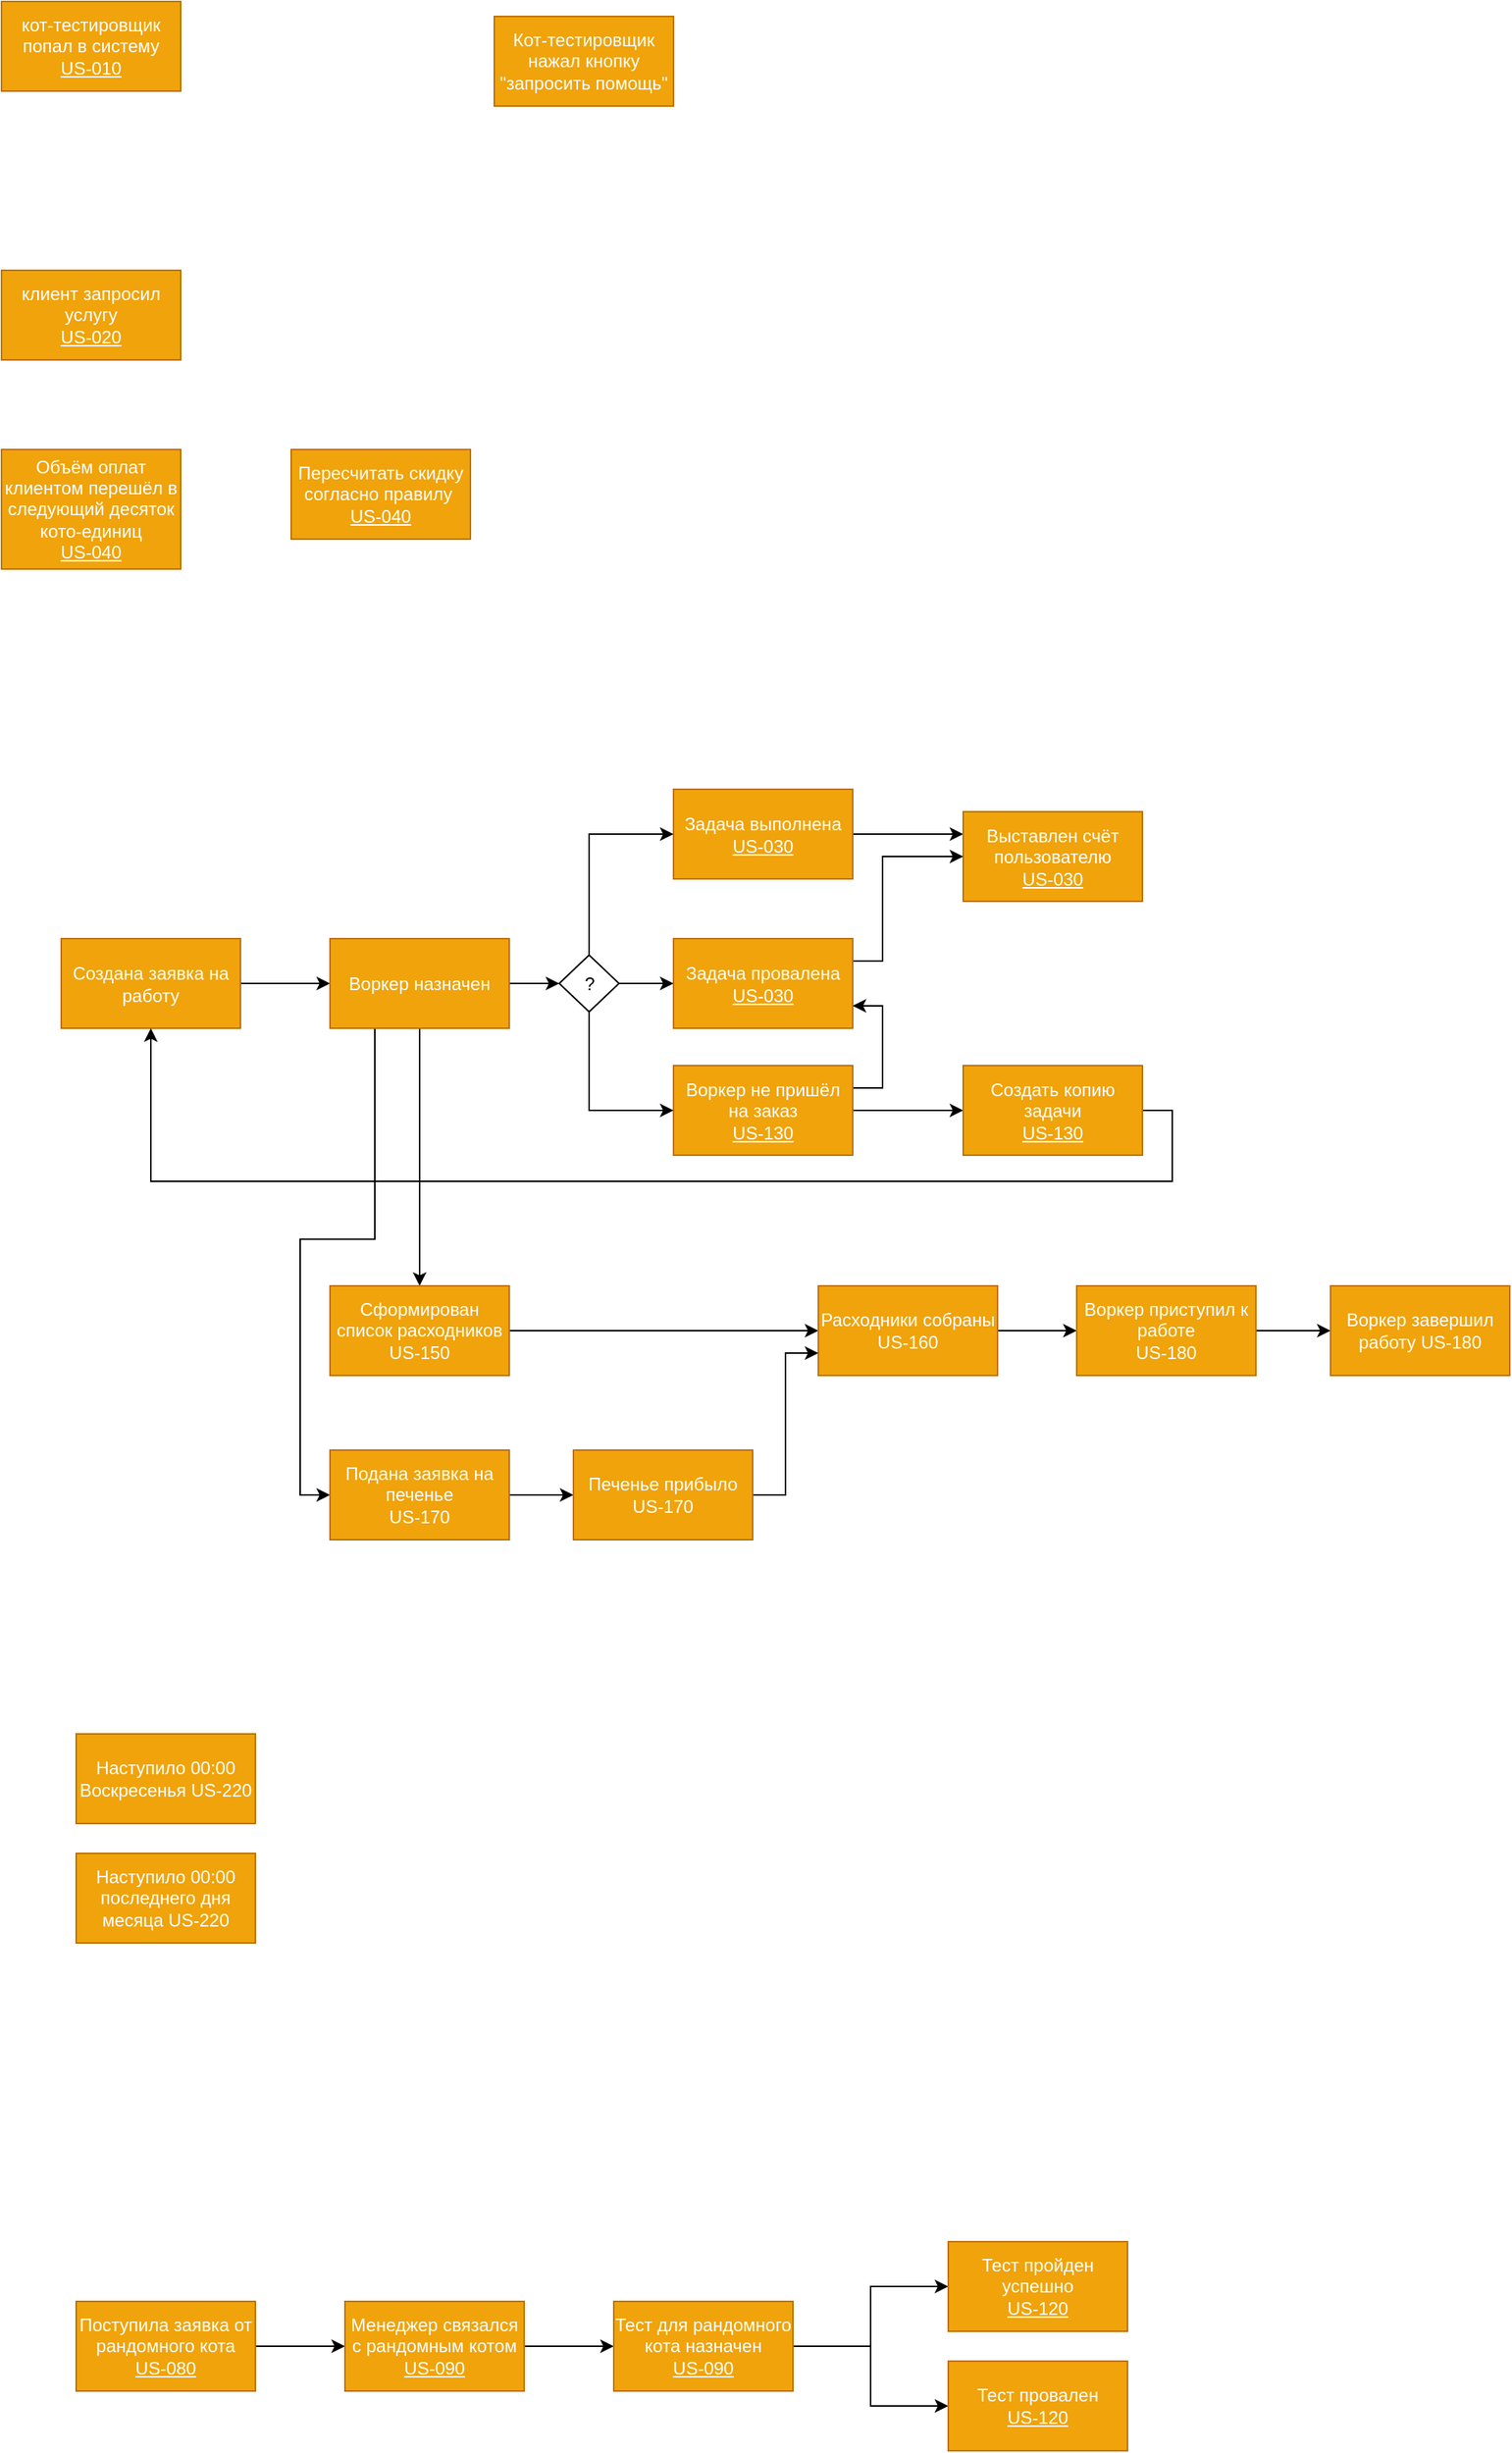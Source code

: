 <mxfile version="21.3.2" type="device">
  <diagram id="d3xwrjJmMlI8IsP-cI8p" name="Page-1">
    <mxGraphModel dx="1562" dy="861" grid="1" gridSize="10" guides="1" tooltips="1" connect="1" arrows="1" fold="1" page="1" pageScale="1" pageWidth="827" pageHeight="1169" math="0" shadow="0">
      <root>
        <mxCell id="0" />
        <mxCell id="1" parent="0" />
        <mxCell id="OSCMjye8fPy7Yy5Lh9Bj-1" value="кот-тестировщик попал в систему&lt;br&gt;&lt;u&gt;US-010&lt;/u&gt;" style="rounded=0;whiteSpace=wrap;html=1;fillColor=#f0a30a;strokeColor=#BD7000;fontColor=#ffffff;" vertex="1" parent="1">
          <mxGeometry x="40" y="130" width="120" height="60" as="geometry" />
        </mxCell>
        <mxCell id="OSCMjye8fPy7Yy5Lh9Bj-2" value="Кот-тестировщик нажал кнопку &quot;запросить помощь&quot;" style="rounded=0;whiteSpace=wrap;html=1;fillColor=#f0a30a;strokeColor=#BD7000;fontColor=#ffffff;" vertex="1" parent="1">
          <mxGeometry x="370" y="140" width="120" height="60" as="geometry" />
        </mxCell>
        <mxCell id="OSCMjye8fPy7Yy5Lh9Bj-3" value="клиент запросил услугу&lt;br&gt;&lt;u&gt;US-020&lt;/u&gt;" style="rounded=0;whiteSpace=wrap;html=1;fillColor=#f0a30a;strokeColor=#BD7000;fontColor=#ffffff;" vertex="1" parent="1">
          <mxGeometry x="40" y="310" width="120" height="60" as="geometry" />
        </mxCell>
        <mxCell id="OSCMjye8fPy7Yy5Lh9Bj-6" value="" style="edgeStyle=orthogonalEdgeStyle;rounded=0;orthogonalLoop=1;jettySize=auto;html=1;entryX=0;entryY=0.25;entryDx=0;entryDy=0;" edge="1" parent="1" source="OSCMjye8fPy7Yy5Lh9Bj-4" target="OSCMjye8fPy7Yy5Lh9Bj-5">
          <mxGeometry relative="1" as="geometry" />
        </mxCell>
        <mxCell id="OSCMjye8fPy7Yy5Lh9Bj-4" value="Задача выполнена&lt;br&gt;&lt;u&gt;US-030&lt;/u&gt;" style="rounded=0;whiteSpace=wrap;html=1;fillColor=#f0a30a;strokeColor=#BD7000;fontColor=#ffffff;" vertex="1" parent="1">
          <mxGeometry x="490" y="657.5" width="120" height="60" as="geometry" />
        </mxCell>
        <mxCell id="OSCMjye8fPy7Yy5Lh9Bj-5" value="Выставлен счёт пользователю&lt;br&gt;&lt;u&gt;US-030&lt;/u&gt;" style="rounded=0;whiteSpace=wrap;html=1;fillColor=#f0a30a;strokeColor=#BD7000;fontColor=#ffffff;" vertex="1" parent="1">
          <mxGeometry x="684" y="672.5" width="120" height="60" as="geometry" />
        </mxCell>
        <mxCell id="OSCMjye8fPy7Yy5Lh9Bj-8" style="edgeStyle=orthogonalEdgeStyle;rounded=0;orthogonalLoop=1;jettySize=auto;html=1;exitX=1;exitY=0.25;exitDx=0;exitDy=0;entryX=0;entryY=0.5;entryDx=0;entryDy=0;" edge="1" parent="1" source="OSCMjye8fPy7Yy5Lh9Bj-7" target="OSCMjye8fPy7Yy5Lh9Bj-5">
          <mxGeometry relative="1" as="geometry">
            <Array as="points">
              <mxPoint x="630" y="773" />
              <mxPoint x="630" y="703" />
            </Array>
          </mxGeometry>
        </mxCell>
        <mxCell id="OSCMjye8fPy7Yy5Lh9Bj-7" value="Задача провалена&lt;br&gt;&lt;u&gt;US-030&lt;/u&gt;" style="rounded=0;whiteSpace=wrap;html=1;fillColor=#f0a30a;strokeColor=#BD7000;fontColor=#ffffff;" vertex="1" parent="1">
          <mxGeometry x="490" y="757.5" width="120" height="60" as="geometry" />
        </mxCell>
        <mxCell id="OSCMjye8fPy7Yy5Lh9Bj-9" value="Объём оплат клиентом перешёл в следующий десяток кото-единиц&lt;br&gt;&lt;u&gt;US-040&lt;/u&gt;" style="rounded=0;whiteSpace=wrap;html=1;fillColor=#f0a30a;strokeColor=#BD7000;fontColor=#ffffff;" vertex="1" parent="1">
          <mxGeometry x="40" y="430" width="120" height="80" as="geometry" />
        </mxCell>
        <mxCell id="OSCMjye8fPy7Yy5Lh9Bj-12" value="Пересчитать скидку согласно правилу&amp;nbsp;&lt;br&gt;&lt;u&gt;US-040&lt;/u&gt;" style="rounded=0;whiteSpace=wrap;html=1;fillColor=#f0a30a;strokeColor=#BD7000;fontColor=#ffffff;" vertex="1" parent="1">
          <mxGeometry x="234" y="430" width="120" height="60" as="geometry" />
        </mxCell>
        <mxCell id="OSCMjye8fPy7Yy5Lh9Bj-15" value="" style="edgeStyle=orthogonalEdgeStyle;rounded=0;orthogonalLoop=1;jettySize=auto;html=1;" edge="1" parent="1" source="OSCMjye8fPy7Yy5Lh9Bj-13" target="OSCMjye8fPy7Yy5Lh9Bj-14">
          <mxGeometry relative="1" as="geometry" />
        </mxCell>
        <mxCell id="OSCMjye8fPy7Yy5Lh9Bj-13" value="Создана заявка на работу" style="rounded=0;whiteSpace=wrap;html=1;fillColor=#f0a30a;strokeColor=#BD7000;fontColor=#ffffff;" vertex="1" parent="1">
          <mxGeometry x="80" y="757.5" width="120" height="60" as="geometry" />
        </mxCell>
        <mxCell id="OSCMjye8fPy7Yy5Lh9Bj-34" style="edgeStyle=orthogonalEdgeStyle;rounded=0;orthogonalLoop=1;jettySize=auto;html=1;exitX=0.5;exitY=0;exitDx=0;exitDy=0;entryX=0;entryY=0.5;entryDx=0;entryDy=0;" edge="1" parent="1" source="OSCMjye8fPy7Yy5Lh9Bj-37" target="OSCMjye8fPy7Yy5Lh9Bj-4">
          <mxGeometry relative="1" as="geometry" />
        </mxCell>
        <mxCell id="OSCMjye8fPy7Yy5Lh9Bj-35" style="edgeStyle=orthogonalEdgeStyle;rounded=0;orthogonalLoop=1;jettySize=auto;html=1;exitX=1;exitY=0.5;exitDx=0;exitDy=0;entryX=0;entryY=0.5;entryDx=0;entryDy=0;" edge="1" parent="1" source="OSCMjye8fPy7Yy5Lh9Bj-37" target="OSCMjye8fPy7Yy5Lh9Bj-7">
          <mxGeometry relative="1" as="geometry" />
        </mxCell>
        <mxCell id="OSCMjye8fPy7Yy5Lh9Bj-36" style="edgeStyle=orthogonalEdgeStyle;rounded=0;orthogonalLoop=1;jettySize=auto;html=1;exitX=1;exitY=0.5;exitDx=0;exitDy=0;entryX=0;entryY=0.5;entryDx=0;entryDy=0;" edge="1" parent="1" source="OSCMjye8fPy7Yy5Lh9Bj-14" target="OSCMjye8fPy7Yy5Lh9Bj-37">
          <mxGeometry relative="1" as="geometry" />
        </mxCell>
        <mxCell id="OSCMjye8fPy7Yy5Lh9Bj-43" value="" style="edgeStyle=orthogonalEdgeStyle;rounded=0;orthogonalLoop=1;jettySize=auto;html=1;" edge="1" parent="1" source="OSCMjye8fPy7Yy5Lh9Bj-14" target="OSCMjye8fPy7Yy5Lh9Bj-42">
          <mxGeometry relative="1" as="geometry" />
        </mxCell>
        <mxCell id="OSCMjye8fPy7Yy5Lh9Bj-46" style="edgeStyle=orthogonalEdgeStyle;rounded=0;orthogonalLoop=1;jettySize=auto;html=1;exitX=0.25;exitY=1;exitDx=0;exitDy=0;entryX=0;entryY=0.5;entryDx=0;entryDy=0;" edge="1" parent="1" source="OSCMjye8fPy7Yy5Lh9Bj-14" target="OSCMjye8fPy7Yy5Lh9Bj-47">
          <mxGeometry relative="1" as="geometry">
            <mxPoint x="240" y="1140" as="targetPoint" />
          </mxGeometry>
        </mxCell>
        <mxCell id="OSCMjye8fPy7Yy5Lh9Bj-14" value="Воркер назначен" style="rounded=0;whiteSpace=wrap;html=1;fillColor=#f0a30a;strokeColor=#BD7000;fontColor=#ffffff;" vertex="1" parent="1">
          <mxGeometry x="260" y="757.5" width="120" height="60" as="geometry" />
        </mxCell>
        <mxCell id="OSCMjye8fPy7Yy5Lh9Bj-20" value="" style="edgeStyle=orthogonalEdgeStyle;rounded=0;orthogonalLoop=1;jettySize=auto;html=1;" edge="1" parent="1" source="OSCMjye8fPy7Yy5Lh9Bj-16" target="OSCMjye8fPy7Yy5Lh9Bj-19">
          <mxGeometry relative="1" as="geometry" />
        </mxCell>
        <mxCell id="OSCMjye8fPy7Yy5Lh9Bj-16" value="Поступила заявка от рандомного кота&lt;br&gt;&lt;u&gt;US-080&lt;/u&gt;" style="rounded=0;whiteSpace=wrap;html=1;fillColor=#f0a30a;strokeColor=#BD7000;fontColor=#ffffff;" vertex="1" parent="1">
          <mxGeometry x="90" y="1670" width="120" height="60" as="geometry" />
        </mxCell>
        <mxCell id="OSCMjye8fPy7Yy5Lh9Bj-23" value="" style="edgeStyle=orthogonalEdgeStyle;rounded=0;orthogonalLoop=1;jettySize=auto;html=1;" edge="1" parent="1" source="OSCMjye8fPy7Yy5Lh9Bj-19" target="OSCMjye8fPy7Yy5Lh9Bj-22">
          <mxGeometry relative="1" as="geometry" />
        </mxCell>
        <mxCell id="OSCMjye8fPy7Yy5Lh9Bj-19" value="Менеджер связался с рандомным котом&lt;br&gt;&lt;u&gt;US-090&lt;/u&gt;" style="rounded=0;whiteSpace=wrap;html=1;fillColor=#f0a30a;strokeColor=#BD7000;fontColor=#ffffff;" vertex="1" parent="1">
          <mxGeometry x="270" y="1670" width="120" height="60" as="geometry" />
        </mxCell>
        <mxCell id="OSCMjye8fPy7Yy5Lh9Bj-26" value="" style="edgeStyle=orthogonalEdgeStyle;rounded=0;orthogonalLoop=1;jettySize=auto;html=1;" edge="1" parent="1" source="OSCMjye8fPy7Yy5Lh9Bj-22" target="OSCMjye8fPy7Yy5Lh9Bj-25">
          <mxGeometry relative="1" as="geometry" />
        </mxCell>
        <mxCell id="OSCMjye8fPy7Yy5Lh9Bj-28" style="edgeStyle=orthogonalEdgeStyle;rounded=0;orthogonalLoop=1;jettySize=auto;html=1;exitX=1;exitY=0.5;exitDx=0;exitDy=0;entryX=0;entryY=0.5;entryDx=0;entryDy=0;" edge="1" parent="1" source="OSCMjye8fPy7Yy5Lh9Bj-22" target="OSCMjye8fPy7Yy5Lh9Bj-27">
          <mxGeometry relative="1" as="geometry" />
        </mxCell>
        <mxCell id="OSCMjye8fPy7Yy5Lh9Bj-22" value="Тест для рандомного кота назначен&lt;br&gt;&lt;u&gt;US-090&lt;/u&gt;" style="rounded=0;whiteSpace=wrap;html=1;fillColor=#f0a30a;strokeColor=#BD7000;fontColor=#ffffff;" vertex="1" parent="1">
          <mxGeometry x="450" y="1670" width="120" height="60" as="geometry" />
        </mxCell>
        <mxCell id="OSCMjye8fPy7Yy5Lh9Bj-25" value="Тест пройден успешно&lt;br&gt;&lt;u&gt;US-120&lt;/u&gt;" style="rounded=0;whiteSpace=wrap;html=1;fillColor=#f0a30a;strokeColor=#BD7000;fontColor=#ffffff;" vertex="1" parent="1">
          <mxGeometry x="674" y="1630" width="120" height="60" as="geometry" />
        </mxCell>
        <mxCell id="OSCMjye8fPy7Yy5Lh9Bj-27" value="Тест провален&lt;br&gt;&lt;u&gt;US-120&lt;/u&gt;" style="rounded=0;whiteSpace=wrap;html=1;fillColor=#f0a30a;strokeColor=#BD7000;fontColor=#ffffff;" vertex="1" parent="1">
          <mxGeometry x="674" y="1710" width="120" height="60" as="geometry" />
        </mxCell>
        <mxCell id="OSCMjye8fPy7Yy5Lh9Bj-31" style="edgeStyle=orthogonalEdgeStyle;rounded=0;orthogonalLoop=1;jettySize=auto;html=1;exitX=1;exitY=0.25;exitDx=0;exitDy=0;entryX=1;entryY=0.75;entryDx=0;entryDy=0;" edge="1" parent="1" source="OSCMjye8fPy7Yy5Lh9Bj-29" target="OSCMjye8fPy7Yy5Lh9Bj-7">
          <mxGeometry relative="1" as="geometry" />
        </mxCell>
        <mxCell id="OSCMjye8fPy7Yy5Lh9Bj-33" value="" style="edgeStyle=orthogonalEdgeStyle;rounded=0;orthogonalLoop=1;jettySize=auto;html=1;" edge="1" parent="1" source="OSCMjye8fPy7Yy5Lh9Bj-29" target="OSCMjye8fPy7Yy5Lh9Bj-32">
          <mxGeometry relative="1" as="geometry" />
        </mxCell>
        <mxCell id="OSCMjye8fPy7Yy5Lh9Bj-29" value="Воркер не пришёл на заказ&lt;br&gt;&lt;u&gt;US-130&lt;/u&gt;" style="rounded=0;whiteSpace=wrap;html=1;fillColor=#f0a30a;strokeColor=#BD7000;fontColor=#ffffff;" vertex="1" parent="1">
          <mxGeometry x="490" y="842.5" width="120" height="60" as="geometry" />
        </mxCell>
        <mxCell id="OSCMjye8fPy7Yy5Lh9Bj-41" style="edgeStyle=orthogonalEdgeStyle;rounded=0;orthogonalLoop=1;jettySize=auto;html=1;exitX=1;exitY=0.5;exitDx=0;exitDy=0;entryX=0.5;entryY=1;entryDx=0;entryDy=0;" edge="1" parent="1" source="OSCMjye8fPy7Yy5Lh9Bj-32" target="OSCMjye8fPy7Yy5Lh9Bj-13">
          <mxGeometry relative="1" as="geometry">
            <Array as="points">
              <mxPoint x="824" y="873" />
              <mxPoint x="824" y="920" />
              <mxPoint x="140" y="920" />
            </Array>
          </mxGeometry>
        </mxCell>
        <mxCell id="OSCMjye8fPy7Yy5Lh9Bj-32" value="Создать копию задачи&lt;br&gt;&lt;u&gt;US-130&lt;/u&gt;" style="rounded=0;whiteSpace=wrap;html=1;fillColor=#f0a30a;strokeColor=#BD7000;fontColor=#ffffff;" vertex="1" parent="1">
          <mxGeometry x="684" y="842.5" width="120" height="60" as="geometry" />
        </mxCell>
        <mxCell id="OSCMjye8fPy7Yy5Lh9Bj-38" style="edgeStyle=orthogonalEdgeStyle;rounded=0;orthogonalLoop=1;jettySize=auto;html=1;exitX=0.5;exitY=1;exitDx=0;exitDy=0;entryX=0;entryY=0.5;entryDx=0;entryDy=0;" edge="1" parent="1" source="OSCMjye8fPy7Yy5Lh9Bj-37" target="OSCMjye8fPy7Yy5Lh9Bj-29">
          <mxGeometry relative="1" as="geometry" />
        </mxCell>
        <mxCell id="OSCMjye8fPy7Yy5Lh9Bj-37" value="?" style="rhombus;whiteSpace=wrap;html=1;" vertex="1" parent="1">
          <mxGeometry x="413.5" y="768.5" width="40" height="38" as="geometry" />
        </mxCell>
        <mxCell id="OSCMjye8fPy7Yy5Lh9Bj-45" value="" style="edgeStyle=orthogonalEdgeStyle;rounded=0;orthogonalLoop=1;jettySize=auto;html=1;" edge="1" parent="1" source="OSCMjye8fPy7Yy5Lh9Bj-42" target="OSCMjye8fPy7Yy5Lh9Bj-44">
          <mxGeometry relative="1" as="geometry" />
        </mxCell>
        <mxCell id="OSCMjye8fPy7Yy5Lh9Bj-42" value="Сформирован список расходников&lt;br&gt;US-150" style="rounded=0;whiteSpace=wrap;html=1;fillColor=#f0a30a;strokeColor=#BD7000;fontColor=#ffffff;" vertex="1" parent="1">
          <mxGeometry x="260" y="990" width="120" height="60" as="geometry" />
        </mxCell>
        <mxCell id="OSCMjye8fPy7Yy5Lh9Bj-52" value="" style="edgeStyle=orthogonalEdgeStyle;rounded=0;orthogonalLoop=1;jettySize=auto;html=1;" edge="1" parent="1" source="OSCMjye8fPy7Yy5Lh9Bj-44" target="OSCMjye8fPy7Yy5Lh9Bj-51">
          <mxGeometry relative="1" as="geometry" />
        </mxCell>
        <mxCell id="OSCMjye8fPy7Yy5Lh9Bj-44" value="Расходники собраны&lt;br&gt;US-160" style="rounded=0;whiteSpace=wrap;html=1;fillColor=#f0a30a;strokeColor=#BD7000;fontColor=#ffffff;" vertex="1" parent="1">
          <mxGeometry x="587" y="990" width="120" height="60" as="geometry" />
        </mxCell>
        <mxCell id="OSCMjye8fPy7Yy5Lh9Bj-49" value="" style="edgeStyle=orthogonalEdgeStyle;rounded=0;orthogonalLoop=1;jettySize=auto;html=1;" edge="1" parent="1" source="OSCMjye8fPy7Yy5Lh9Bj-47" target="OSCMjye8fPy7Yy5Lh9Bj-48">
          <mxGeometry relative="1" as="geometry" />
        </mxCell>
        <mxCell id="OSCMjye8fPy7Yy5Lh9Bj-47" value="Подана заявка на печенье&lt;br&gt;US-170" style="rounded=0;whiteSpace=wrap;html=1;fillColor=#f0a30a;strokeColor=#BD7000;fontColor=#ffffff;" vertex="1" parent="1">
          <mxGeometry x="260" y="1100" width="120" height="60" as="geometry" />
        </mxCell>
        <mxCell id="OSCMjye8fPy7Yy5Lh9Bj-50" style="edgeStyle=orthogonalEdgeStyle;rounded=0;orthogonalLoop=1;jettySize=auto;html=1;exitX=1;exitY=0.5;exitDx=0;exitDy=0;entryX=0;entryY=0.75;entryDx=0;entryDy=0;" edge="1" parent="1" source="OSCMjye8fPy7Yy5Lh9Bj-48" target="OSCMjye8fPy7Yy5Lh9Bj-44">
          <mxGeometry relative="1" as="geometry" />
        </mxCell>
        <mxCell id="OSCMjye8fPy7Yy5Lh9Bj-48" value="Печенье прибыло&lt;br&gt;US-170" style="rounded=0;whiteSpace=wrap;html=1;fillColor=#f0a30a;strokeColor=#BD7000;fontColor=#ffffff;" vertex="1" parent="1">
          <mxGeometry x="423" y="1100" width="120" height="60" as="geometry" />
        </mxCell>
        <mxCell id="OSCMjye8fPy7Yy5Lh9Bj-54" value="" style="edgeStyle=orthogonalEdgeStyle;rounded=0;orthogonalLoop=1;jettySize=auto;html=1;" edge="1" parent="1" source="OSCMjye8fPy7Yy5Lh9Bj-51" target="OSCMjye8fPy7Yy5Lh9Bj-53">
          <mxGeometry relative="1" as="geometry" />
        </mxCell>
        <mxCell id="OSCMjye8fPy7Yy5Lh9Bj-51" value="Воркер приступил к работе&lt;br&gt;US-180" style="rounded=0;whiteSpace=wrap;html=1;fillColor=#f0a30a;strokeColor=#BD7000;fontColor=#ffffff;" vertex="1" parent="1">
          <mxGeometry x="760" y="990" width="120" height="60" as="geometry" />
        </mxCell>
        <mxCell id="OSCMjye8fPy7Yy5Lh9Bj-53" value="Воркер завершил работу US-180" style="rounded=0;whiteSpace=wrap;html=1;fillColor=#f0a30a;strokeColor=#BD7000;fontColor=#ffffff;" vertex="1" parent="1">
          <mxGeometry x="930" y="990" width="120" height="60" as="geometry" />
        </mxCell>
        <mxCell id="OSCMjye8fPy7Yy5Lh9Bj-55" value="Наступило 00:00 Воскресенья US-220" style="rounded=0;whiteSpace=wrap;html=1;fillColor=#f0a30a;strokeColor=#BD7000;fontColor=#ffffff;" vertex="1" parent="1">
          <mxGeometry x="90" y="1290" width="120" height="60" as="geometry" />
        </mxCell>
        <mxCell id="OSCMjye8fPy7Yy5Lh9Bj-56" value="Наступило 00:00 последнего дня месяца US-220" style="rounded=0;whiteSpace=wrap;html=1;fillColor=#f0a30a;strokeColor=#BD7000;fontColor=#ffffff;" vertex="1" parent="1">
          <mxGeometry x="90" y="1370" width="120" height="60" as="geometry" />
        </mxCell>
      </root>
    </mxGraphModel>
  </diagram>
</mxfile>
